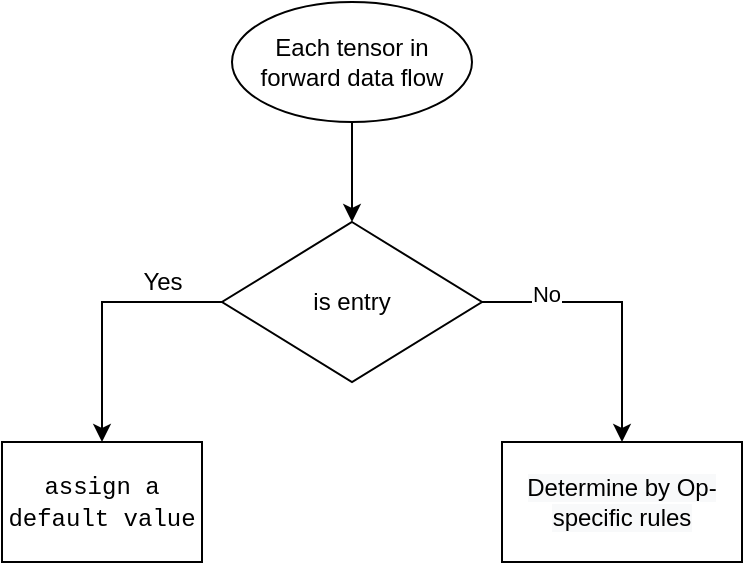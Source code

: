 <mxfile version="20.5.1" type="github">
  <diagram id="Xyh3anrW9fTLxgSywlKK" name="第 1 页">
    <mxGraphModel dx="2866" dy="1579" grid="1" gridSize="10" guides="1" tooltips="1" connect="1" arrows="1" fold="1" page="1" pageScale="1" pageWidth="827" pageHeight="1169" math="0" shadow="0">
      <root>
        <mxCell id="0" />
        <mxCell id="1" parent="0" />
        <mxCell id="yfBnLWHfdrQYAsZ3M_Dk-9" style="edgeStyle=orthogonalEdgeStyle;rounded=0;orthogonalLoop=1;jettySize=auto;html=1;exitX=0;exitY=0.5;exitDx=0;exitDy=0;entryX=0.5;entryY=0;entryDx=0;entryDy=0;fontColor=#000000;" edge="1" parent="1" source="yfBnLWHfdrQYAsZ3M_Dk-1" target="yfBnLWHfdrQYAsZ3M_Dk-4">
          <mxGeometry relative="1" as="geometry" />
        </mxCell>
        <mxCell id="yfBnLWHfdrQYAsZ3M_Dk-10" style="edgeStyle=orthogonalEdgeStyle;rounded=0;orthogonalLoop=1;jettySize=auto;html=1;exitX=1;exitY=0.5;exitDx=0;exitDy=0;entryX=0.5;entryY=0;entryDx=0;entryDy=0;fontColor=#000000;" edge="1" parent="1" source="yfBnLWHfdrQYAsZ3M_Dk-1" target="yfBnLWHfdrQYAsZ3M_Dk-5">
          <mxGeometry relative="1" as="geometry" />
        </mxCell>
        <mxCell id="yfBnLWHfdrQYAsZ3M_Dk-12" value="No" style="edgeLabel;html=1;align=center;verticalAlign=middle;resizable=0;points=[];fontColor=#000000;" vertex="1" connectable="0" parent="yfBnLWHfdrQYAsZ3M_Dk-10">
          <mxGeometry x="-0.543" y="4" relative="1" as="geometry">
            <mxPoint as="offset" />
          </mxGeometry>
        </mxCell>
        <mxCell id="yfBnLWHfdrQYAsZ3M_Dk-1" value="is entry" style="rhombus;whiteSpace=wrap;html=1;" vertex="1" parent="1">
          <mxGeometry x="300" y="220" width="130" height="80" as="geometry" />
        </mxCell>
        <mxCell id="yfBnLWHfdrQYAsZ3M_Dk-4" value="&lt;div style=&quot;&quot;&gt;&lt;font face=&quot;ui-monospace, SFMono-Regular, SF Mono, Menlo, Consolas, Liberation Mono, monospace&quot;&gt;&lt;span style=&quot;background-color: rgb(255, 255, 255);&quot;&gt;assign a default value&lt;/span&gt;&lt;/font&gt;&lt;/div&gt;" style="rounded=0;whiteSpace=wrap;html=1;strokeColor=#000000;fontColor=#000000;align=center;" vertex="1" parent="1">
          <mxGeometry x="190" y="330" width="100" height="60" as="geometry" />
        </mxCell>
        <mxCell id="yfBnLWHfdrQYAsZ3M_Dk-5" value="&lt;meta charset=&quot;utf-8&quot;&gt;&lt;span style=&quot;color: rgb(0, 0, 0); font-family: Helvetica; font-size: 12px; font-style: normal; font-variant-ligatures: normal; font-variant-caps: normal; font-weight: 400; letter-spacing: normal; orphans: 2; text-align: center; text-indent: 0px; text-transform: none; widows: 2; word-spacing: 0px; -webkit-text-stroke-width: 0px; background-color: rgb(248, 249, 250); text-decoration-thickness: initial; text-decoration-style: initial; text-decoration-color: initial; float: none; display: inline !important;&quot;&gt;Determine by Op-specific rules&lt;/span&gt;" style="rounded=0;whiteSpace=wrap;html=1;" vertex="1" parent="1">
          <mxGeometry x="440" y="330" width="120" height="60" as="geometry" />
        </mxCell>
        <mxCell id="yfBnLWHfdrQYAsZ3M_Dk-11" value="Yes" style="text;html=1;align=center;verticalAlign=middle;resizable=0;points=[];autosize=1;strokeColor=none;fillColor=none;fontColor=#000000;" vertex="1" parent="1">
          <mxGeometry x="250" y="235" width="40" height="30" as="geometry" />
        </mxCell>
        <mxCell id="yfBnLWHfdrQYAsZ3M_Dk-14" value="" style="edgeStyle=orthogonalEdgeStyle;rounded=0;orthogonalLoop=1;jettySize=auto;html=1;fontColor=#000000;" edge="1" parent="1" source="yfBnLWHfdrQYAsZ3M_Dk-13" target="yfBnLWHfdrQYAsZ3M_Dk-1">
          <mxGeometry relative="1" as="geometry" />
        </mxCell>
        <mxCell id="yfBnLWHfdrQYAsZ3M_Dk-13" value="Each tensor in forward data flow" style="ellipse;whiteSpace=wrap;html=1;strokeColor=#000000;fontColor=#000000;" vertex="1" parent="1">
          <mxGeometry x="305" y="110" width="120" height="60" as="geometry" />
        </mxCell>
      </root>
    </mxGraphModel>
  </diagram>
</mxfile>
